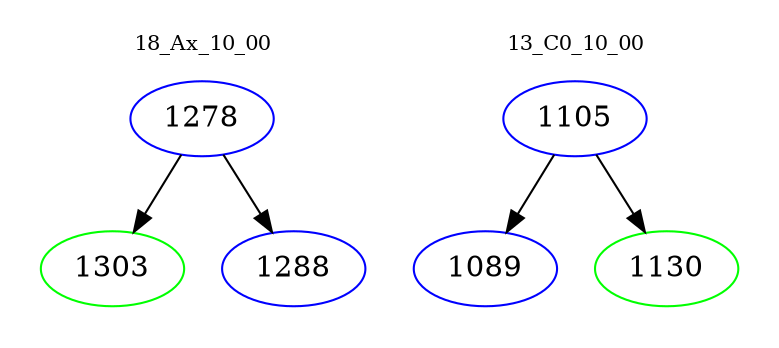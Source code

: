 digraph{
subgraph cluster_0 {
color = white
label = "18_Ax_10_00";
fontsize=10;
T0_1278 [label="1278", color="blue"]
T0_1278 -> T0_1303 [color="black"]
T0_1303 [label="1303", color="green"]
T0_1278 -> T0_1288 [color="black"]
T0_1288 [label="1288", color="blue"]
}
subgraph cluster_1 {
color = white
label = "13_C0_10_00";
fontsize=10;
T1_1105 [label="1105", color="blue"]
T1_1105 -> T1_1089 [color="black"]
T1_1089 [label="1089", color="blue"]
T1_1105 -> T1_1130 [color="black"]
T1_1130 [label="1130", color="green"]
}
}
